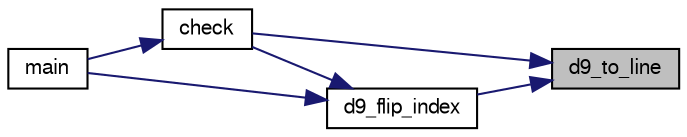 digraph "d9_to_line"
{
 // LATEX_PDF_SIZE
  bgcolor="transparent";
  edge [fontname="FreeSans",fontsize="10",labelfontname="FreeSans",labelfontsize="10"];
  node [fontname="FreeSans",fontsize="10",shape=record];
  rankdir="RL";
  Node1 [label="d9_to_line",height=0.2,width=0.4,color="black", fillcolor="grey75", style="filled", fontcolor="black",tooltip=" "];
  Node1 -> Node2 [dir="back",color="midnightblue",fontsize="10",style="solid",fontname="FreeSans"];
  Node2 [label="check",height=0.2,width=0.4,color="black",URL="$generate__count__flip_8c.html#a73705f004f4fb7d2692d5eaea1c6d3ab",tooltip=" "];
  Node2 -> Node3 [dir="back",color="midnightblue",fontsize="10",style="solid",fontname="FreeSans"];
  Node3 [label="main",height=0.2,width=0.4,color="black",URL="$generate__count__flip_8c.html#ae66f6b31b5ad750f1fe042a706a4e3d4",tooltip=" "];
  Node1 -> Node4 [dir="back",color="midnightblue",fontsize="10",style="solid",fontname="FreeSans"];
  Node4 [label="d9_flip_index",height=0.2,width=0.4,color="black",URL="$generate__count__flip_8c.html#a47e3872550557020f6b343d75ae66e4b",tooltip=" "];
  Node4 -> Node2 [dir="back",color="midnightblue",fontsize="10",style="solid",fontname="FreeSans"];
  Node4 -> Node3 [dir="back",color="midnightblue",fontsize="10",style="solid",fontname="FreeSans"];
}
